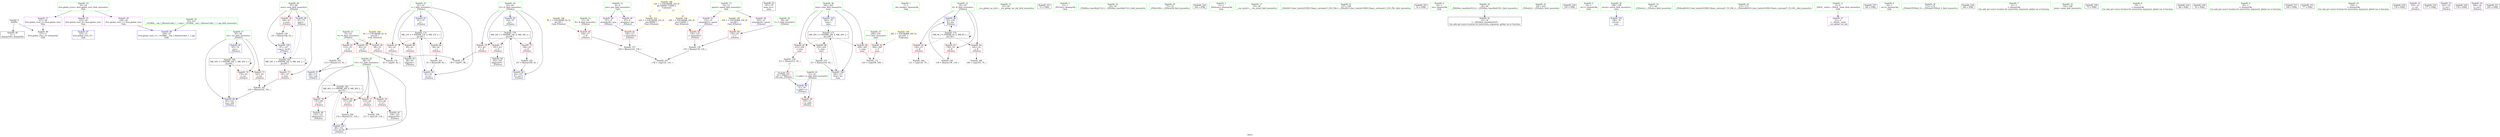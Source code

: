 digraph "SVFG" {
	label="SVFG";

	Node0x5556301c6730 [shape=record,color=grey,label="{NodeID: 0\nNullPtr}"];
	Node0x5556301c6730 -> Node0x5556301dcfa0[style=solid];
	Node0x5556301c6730 -> Node0x5556301e08e0[style=solid];
	Node0x5556301ed9d0 [shape=record,color=black,label="{NodeID: 180\nMR_16V_3 = PHI(MR_16V_5, MR_16V_2, )\npts\{66 \}\n}"];
	Node0x5556301ed9d0 -> Node0x5556301dfb80[style=dashed];
	Node0x5556301ed9d0 -> Node0x5556301dfc50[style=dashed];
	Node0x5556301ed9d0 -> Node0x5556301dd8f0[style=dashed];
	Node0x5556301ed9d0 -> Node0x5556301ed9d0[style=dashed];
	Node0x5556301dd750 [shape=record,color=blue,label="{NodeID: 97\n69\<--113\ni15\<--sub\n_Z5Solvei\n}"];
	Node0x5556301dd750 -> Node0x5556301ee3d0[style=dashed];
	Node0x5556301db990 [shape=record,color=green,label="{NodeID: 14\n20\<--24\nllvm.global_ctors\<--llvm.global_ctors_field_insensitive\nGlob }"];
	Node0x5556301db990 -> Node0x5556301dec50[style=solid];
	Node0x5556301db990 -> Node0x5556301ded50[style=solid];
	Node0x5556301db990 -> Node0x5556301dee50[style=solid];
	Node0x5556301e1080 [shape=record,color=yellow,style=double,label="{NodeID: 194\n24V_1 = ENCHI(MR_24V_0)\npts\{110000 \}\nFun[_Z5Solvei]}"];
	Node0x5556301e1080 -> Node0x5556301e02d0[style=dashed];
	Node0x5556301dc490 [shape=record,color=green,label="{NodeID: 28\n67\<--68\nnum\<--num_field_insensitive\n_Z5Solvei\n}"];
	Node0x5556301dc490 -> Node0x5556301dfd20[style=solid];
	Node0x5556301dc490 -> Node0x5556301dfdf0[style=solid];
	Node0x5556301dc490 -> Node0x5556301dd680[style=solid];
	Node0x5556301dc490 -> Node0x5556301dd9c0[style=solid];
	Node0x5556301dd1a0 [shape=record,color=black,label="{NodeID: 42\n197\<--79\nmain_ret\<--\nmain\n}"];
	Node0x5556301fa2e0 [shape=record,color=black,label="{NodeID: 222\n50 = PHI(213, )\n0th arg _Z5Solvei }"];
	Node0x5556301fa2e0 -> Node0x5556301e09e0[style=solid];
	Node0x5556301ded50 [shape=record,color=purple,label="{NodeID: 56\n226\<--20\nllvm.global_ctors_1\<--llvm.global_ctors\nGlob }"];
	Node0x5556301ded50 -> Node0x5556301e07e0[style=solid];
	Node0x5556301df910 [shape=record,color=red,label="{NodeID: 70\n97\<--63\n\<--i5\n_Z5Solvei\n}"];
	Node0x5556301df910 -> Node0x5556301e6740[style=solid];
	Node0x5556301e6140 [shape=record,color=grey,label="{NodeID: 167\n136 = cmp(129, 135, )\n}"];
	Node0x5556301e0470 [shape=record,color=red,label="{NodeID: 84\n208\<--202\n\<--step\nmain\n}"];
	Node0x5556301e0470 -> Node0x5556301e68c0[style=solid];
	Node0x5556301c6e20 [shape=record,color=green,label="{NodeID: 1\n7\<--1\n__dso_handle\<--dummyObj\nGlob }"];
	Node0x5556301eded0 [shape=record,color=black,label="{NodeID: 181\nMR_18V_3 = PHI(MR_18V_4, MR_18V_2, )\npts\{68 \}\n}"];
	Node0x5556301eded0 -> Node0x5556301dfd20[style=dashed];
	Node0x5556301eded0 -> Node0x5556301dfdf0[style=dashed];
	Node0x5556301eded0 -> Node0x5556301dd9c0[style=dashed];
	Node0x5556301eded0 -> Node0x5556301eded0[style=dashed];
	Node0x5556301dd820 [shape=record,color=blue,label="{NodeID: 98\n55\<--139\nK\<--dec\n_Z5Solvei\n}"];
	Node0x5556301dd820 -> Node0x5556301ed4d0[style=dashed];
	Node0x5556301dba20 [shape=record,color=green,label="{NodeID: 15\n25\<--26\n__cxx_global_var_init\<--__cxx_global_var_init_field_insensitive\n}"];
	Node0x5556301e1160 [shape=record,color=yellow,style=double,label="{NodeID: 195\n28V_1 = ENCHI(MR_28V_0)\npts\{201 \}\nFun[main]}"];
	Node0x5556301e1160 -> Node0x5556301e03a0[style=dashed];
	Node0x5556301dc560 [shape=record,color=green,label="{NodeID: 29\n69\<--70\ni15\<--i15_field_insensitive\n_Z5Solvei\n}"];
	Node0x5556301dc560 -> Node0x5556301dfec0[style=solid];
	Node0x5556301dc560 -> Node0x5556301dff90[style=solid];
	Node0x5556301dc560 -> Node0x5556301e0060[style=solid];
	Node0x5556301dc560 -> Node0x5556301e0130[style=solid];
	Node0x5556301dc560 -> Node0x5556301dd750[style=solid];
	Node0x5556301dc560 -> Node0x5556301dda90[style=solid];
	Node0x5556301dd270 [shape=record,color=black,label="{NodeID: 43\n86\<--85\nidxprom\<--\n_Z5Solvei\n}"];
	Node0x5556301fa9e0 [shape=record,color=black,label="{NodeID: 223\n72 = PHI()\n}"];
	Node0x5556301dee50 [shape=record,color=purple,label="{NodeID: 57\n227\<--20\nllvm.global_ctors_2\<--llvm.global_ctors\nGlob }"];
	Node0x5556301dee50 -> Node0x5556301e08e0[style=solid];
	Node0x5556301df9e0 [shape=record,color=red,label="{NodeID: 71\n101\<--63\n\<--i5\n_Z5Solvei\n}"];
	Node0x5556301df9e0 -> Node0x5556301dd340[style=solid];
	Node0x5556301e62c0 [shape=record,color=grey,label="{NodeID: 168\n166 = cmp(165, 79, )\n}"];
	Node0x5556301e0540 [shape=record,color=red,label="{NodeID: 85\n212\<--202\n\<--step\nmain\n}"];
	Node0x5556301e0540 -> Node0x5556301e53c0[style=solid];
	Node0x5556301c6a80 [shape=record,color=green,label="{NodeID: 2\n12\<--1\n_ZSt3cin\<--dummyObj\nGlob }"];
	Node0x5556301ee3d0 [shape=record,color=black,label="{NodeID: 182\nMR_20V_3 = PHI(MR_20V_4, MR_20V_2, )\npts\{70 \}\n}"];
	Node0x5556301ee3d0 -> Node0x5556301dfec0[style=dashed];
	Node0x5556301ee3d0 -> Node0x5556301dff90[style=dashed];
	Node0x5556301ee3d0 -> Node0x5556301e0060[style=dashed];
	Node0x5556301ee3d0 -> Node0x5556301e0130[style=dashed];
	Node0x5556301ee3d0 -> Node0x5556301dda90[style=dashed];
	Node0x5556301dd8f0 [shape=record,color=blue,label="{NodeID: 99\n65\<--143\nres\<--add\n_Z5Solvei\n}"];
	Node0x5556301dd8f0 -> Node0x5556301ed9d0[style=dashed];
	Node0x5556301dbab0 [shape=record,color=green,label="{NodeID: 16\n29\<--30\n_ZNSt8ios_base4InitC1Ev\<--_ZNSt8ios_base4InitC1Ev_field_insensitive\n}"];
	Node0x5556301dc630 [shape=record,color=green,label="{NodeID: 30\n73\<--74\n_ZNSirsERi\<--_ZNSirsERi_field_insensitive\n}"];
	Node0x5556301dd340 [shape=record,color=black,label="{NodeID: 44\n102\<--101\nidxprom9\<--\n_Z5Solvei\n}"];
	Node0x5556301fab40 [shape=record,color=black,label="{NodeID: 224\n104 = PHI()\n}"];
	Node0x5556301def50 [shape=record,color=red,label="{NodeID: 58\n159\<--51\n\<--tc.addr\n_Z5Solvei\n}"];
	Node0x5556301de3a0 [shape=record,color=grey,label="{NodeID: 155\n217 = Binary(216, 92, )\n}"];
	Node0x5556301de3a0 -> Node0x5556301ddd00[style=solid];
	Node0x5556301dfab0 [shape=record,color=red,label="{NodeID: 72\n106\<--63\n\<--i5\n_Z5Solvei\n}"];
	Node0x5556301dfab0 -> Node0x5556301e5e40[style=solid];
	Node0x5556301e6440 [shape=record,color=grey,label="{NodeID: 169\n117 = cmp(116, 118, )\n}"];
	Node0x5556301e0610 [shape=record,color=red,label="{NodeID: 86\n216\<--202\n\<--step\nmain\n}"];
	Node0x5556301e0610 -> Node0x5556301de3a0[style=solid];
	Node0x5556301c6b10 [shape=record,color=green,label="{NodeID: 3\n13\<--1\n_ZSt4cout\<--dummyObj\nGlob }"];
	Node0x5556301dd9c0 [shape=record,color=blue,label="{NodeID: 100\n67\<--147\nnum\<--inc26\n_Z5Solvei\n}"];
	Node0x5556301dd9c0 -> Node0x5556301eded0[style=dashed];
	Node0x5556301dbb40 [shape=record,color=green,label="{NodeID: 17\n35\<--36\n__cxa_atexit\<--__cxa_atexit_field_insensitive\n}"];
	Node0x5556301dc730 [shape=record,color=green,label="{NodeID: 31\n157\<--158\n_ZStlsISt11char_traitsIcEERSt13basic_ostreamIcT_ES5_PKc\<--_ZStlsISt11char_traitsIcEERSt13basic_ostreamIcT_ES5_PKc_field_insensitive\n}"];
	Node0x5556301dd410 [shape=record,color=black,label="{NodeID: 45\n126\<--125\nidxprom19\<--\n_Z5Solvei\n}"];
	Node0x5556301fac10 [shape=record,color=black,label="{NodeID: 225\n32 = PHI()\n}"];
	Node0x5556301df020 [shape=record,color=red,label="{NodeID: 59\n82\<--53\n\<--N\n_Z5Solvei\n}"];
	Node0x5556301df020 -> Node0x5556301e65c0[style=solid];
	Node0x5556301de520 [shape=record,color=grey,label="{NodeID: 156\n147 = Binary(146, 92, )\n}"];
	Node0x5556301de520 -> Node0x5556301dd9c0[style=solid];
	Node0x5556301dfb80 [shape=record,color=red,label="{NodeID: 73\n142\<--65\n\<--res\n_Z5Solvei\n}"];
	Node0x5556301dfb80 -> Node0x5556301e5840[style=solid];
	Node0x5556301e65c0 [shape=record,color=grey,label="{NodeID: 170\n83 = cmp(81, 82, )\n}"];
	Node0x5556301e06e0 [shape=record,color=blue,label="{NodeID: 87\n225\<--21\nllvm.global_ctors_0\<--\nGlob }"];
	Node0x5556301c6ba0 [shape=record,color=green,label="{NodeID: 4\n14\<--1\n.str\<--dummyObj\nGlob }"];
	Node0x5556301ef3f0 [shape=record,color=yellow,style=double,label="{NodeID: 184\n4V_1 = ENCHI(MR_4V_0)\npts\{54 \}\nFun[_Z5Solvei]}"];
	Node0x5556301ef3f0 -> Node0x5556301df020[style=dashed];
	Node0x5556301ef3f0 -> Node0x5556301df0f0[style=dashed];
	Node0x5556301ef3f0 -> Node0x5556301df1c0[style=dashed];
	Node0x5556301dda90 [shape=record,color=blue,label="{NodeID: 101\n69\<--152\ni15\<--dec29\n_Z5Solvei\n}"];
	Node0x5556301dda90 -> Node0x5556301ee3d0[style=dashed];
	Node0x5556301dbc10 [shape=record,color=green,label="{NodeID: 18\n34\<--40\n_ZNSt8ios_base4InitD1Ev\<--_ZNSt8ios_base4InitD1Ev_field_insensitive\n}"];
	Node0x5556301dbc10 -> Node0x5556301dd0a0[style=solid];
	Node0x5556301e1430 [shape=record,color=yellow,style=double,label="{NodeID: 198\n32V_1 = ENCHI(MR_32V_0)\npts\{90000 110000 \}\nFun[main]|{<s0>17|<s1>17}}"];
	Node0x5556301e1430:s0 -> Node0x5556301e0fa0[style=dashed,color=red];
	Node0x5556301e1430:s1 -> Node0x5556301e1080[style=dashed,color=red];
	Node0x5556301dc830 [shape=record,color=green,label="{NodeID: 32\n161\<--162\n_ZNSolsEi\<--_ZNSolsEi_field_insensitive\n}"];
	Node0x5556301dd4e0 [shape=record,color=black,label="{NodeID: 46\n132\<--131\nidxprom22\<--\n_Z5Solvei\n}"];
	Node0x5556301face0 [shape=record,color=black,label="{NodeID: 226\n156 = PHI()\n}"];
	Node0x5556301df0f0 [shape=record,color=red,label="{NodeID: 60\n98\<--53\n\<--N\n_Z5Solvei\n}"];
	Node0x5556301df0f0 -> Node0x5556301e6740[style=solid];
	Node0x5556301e5240 [shape=record,color=grey,label="{NodeID: 157\n129 = Binary(124, 128, )\n}"];
	Node0x5556301e5240 -> Node0x5556301e6140[style=solid];
	Node0x5556301dfc50 [shape=record,color=red,label="{NodeID: 74\n176\<--65\n\<--res\n_Z5Solvei\n}"];
	Node0x5556301e6740 [shape=record,color=grey,label="{NodeID: 171\n99 = cmp(97, 98, )\n}"];
	Node0x5556301e07e0 [shape=record,color=blue,label="{NodeID: 88\n226\<--22\nllvm.global_ctors_1\<--_GLOBAL__sub_I_MiminoCoder_1_1.cpp\nGlob }"];
	Node0x5556301db480 [shape=record,color=green,label="{NodeID: 5\n16\<--1\n.str.1\<--dummyObj\nGlob }"];
	Node0x5556301ddb60 [shape=record,color=blue,label="{NodeID: 102\n198\<--79\nretval\<--\nmain\n}"];
	Node0x5556301dbd10 [shape=record,color=green,label="{NodeID: 19\n47\<--48\n_Z5Solvei\<--_Z5Solvei_field_insensitive\n}"];
	Node0x5556301dc930 [shape=record,color=green,label="{NodeID: 33\n171\<--172\n_ZSt4endlIcSt11char_traitsIcEERSt13basic_ostreamIT_T0_ES6_\<--_ZSt4endlIcSt11char_traitsIcEERSt13basic_ostreamIT_T0_ES6__field_insensitive\n}"];
	Node0x5556301dd5b0 [shape=record,color=purple,label="{NodeID: 47\n31\<--4\n\<--_ZStL8__ioinit\n__cxx_global_var_init\n}"];
	Node0x5556301fae40 [shape=record,color=black,label="{NodeID: 227\n160 = PHI()\n}"];
	Node0x5556301df1c0 [shape=record,color=red,label="{NodeID: 61\n112\<--53\n\<--N\n_Z5Solvei\n}"];
	Node0x5556301df1c0 -> Node0x5556301e59c0[style=solid];
	Node0x5556301e53c0 [shape=record,color=grey,label="{NodeID: 158\n213 = Binary(212, 92, )\n|{<s0>17}}"];
	Node0x5556301e53c0:s0 -> Node0x5556301fa2e0[style=solid,color=red];
	Node0x5556301dfd20 [shape=record,color=red,label="{NodeID: 75\n141\<--67\n\<--num\n_Z5Solvei\n}"];
	Node0x5556301dfd20 -> Node0x5556301e5840[style=solid];
	Node0x5556301e68c0 [shape=record,color=grey,label="{NodeID: 172\n210 = cmp(208, 209, )\n}"];
	Node0x5556301e08e0 [shape=record,color=blue, style = dotted,label="{NodeID: 89\n227\<--3\nllvm.global_ctors_2\<--dummyVal\nGlob }"];
	Node0x5556301db510 [shape=record,color=green,label="{NodeID: 6\n18\<--1\n.str.2\<--dummyObj\nGlob }"];
	Node0x5556301ef5b0 [shape=record,color=yellow,style=double,label="{NodeID: 186\n8V_1 = ENCHI(MR_8V_0)\npts\{58 \}\nFun[_Z5Solvei]}"];
	Node0x5556301ef5b0 -> Node0x5556301df500[style=dashed];
	Node0x5556301ddc30 [shape=record,color=blue,label="{NodeID: 103\n202\<--79\nstep\<--\nmain\n}"];
	Node0x5556301ddc30 -> Node0x5556301eb6d0[style=dashed];
	Node0x5556301dbe10 [shape=record,color=green,label="{NodeID: 20\n51\<--52\ntc.addr\<--tc.addr_field_insensitive\n_Z5Solvei\n}"];
	Node0x5556301dbe10 -> Node0x5556301def50[style=solid];
	Node0x5556301dbe10 -> Node0x5556301e09e0[style=solid];
	Node0x5556301dca30 [shape=record,color=green,label="{NodeID: 34\n173\<--174\n_ZNSolsEPFRSoS_E\<--_ZNSolsEPFRSoS_E_field_insensitive\n}"];
	Node0x5556301de6a0 [shape=record,color=purple,label="{NodeID: 48\n87\<--8\narrayidx\<--pos\n_Z5Solvei\n}"];
	Node0x5556301faf40 [shape=record,color=black,label="{NodeID: 228\n164 = PHI()\n}"];
	Node0x5556301df290 [shape=record,color=red,label="{NodeID: 62\n120\<--55\n\<--K\n_Z5Solvei\n}"];
	Node0x5556301df290 -> Node0x5556301e5fc0[style=solid];
	Node0x5556301e5540 [shape=record,color=grey,label="{NodeID: 159\n135 = Binary(130, 134, )\n}"];
	Node0x5556301e5540 -> Node0x5556301e6140[style=solid];
	Node0x5556301dfdf0 [shape=record,color=red,label="{NodeID: 76\n146\<--67\n\<--num\n_Z5Solvei\n}"];
	Node0x5556301dfdf0 -> Node0x5556301de520[style=solid];
	Node0x5556301eb6d0 [shape=record,color=black,label="{NodeID: 173\nMR_30V_3 = PHI(MR_30V_4, MR_30V_2, )\npts\{203 \}\n}"];
	Node0x5556301eb6d0 -> Node0x5556301e0470[style=dashed];
	Node0x5556301eb6d0 -> Node0x5556301e0540[style=dashed];
	Node0x5556301eb6d0 -> Node0x5556301e0610[style=dashed];
	Node0x5556301eb6d0 -> Node0x5556301ddd00[style=dashed];
	Node0x5556301e09e0 [shape=record,color=blue,label="{NodeID: 90\n51\<--50\ntc.addr\<--tc\n_Z5Solvei\n}"];
	Node0x5556301e09e0 -> Node0x5556301def50[style=dashed];
	Node0x5556301db5a0 [shape=record,color=green,label="{NodeID: 7\n21\<--1\n\<--dummyObj\nCan only get source location for instruction, argument, global var or function.}"];
	Node0x5556301ef690 [shape=record,color=yellow,style=double,label="{NodeID: 187\n10V_1 = ENCHI(MR_10V_0)\npts\{60 \}\nFun[_Z5Solvei]}"];
	Node0x5556301ef690 -> Node0x5556301df5d0[style=dashed];
	Node0x5556301ddd00 [shape=record,color=blue,label="{NodeID: 104\n202\<--217\nstep\<--inc\nmain\n}"];
	Node0x5556301ddd00 -> Node0x5556301eb6d0[style=dashed];
	Node0x5556301dbee0 [shape=record,color=green,label="{NodeID: 21\n53\<--54\nN\<--N_field_insensitive\n_Z5Solvei\n}"];
	Node0x5556301dbee0 -> Node0x5556301df020[style=solid];
	Node0x5556301dbee0 -> Node0x5556301df0f0[style=solid];
	Node0x5556301dbee0 -> Node0x5556301df1c0[style=solid];
	Node0x5556301dcb30 [shape=record,color=green,label="{NodeID: 35\n195\<--196\nmain\<--main_field_insensitive\n}"];
	Node0x5556301de770 [shape=record,color=purple,label="{NodeID: 49\n127\<--8\narrayidx20\<--pos\n_Z5Solvei\n}"];
	Node0x5556301de770 -> Node0x5556301e0200[style=solid];
	Node0x5556301fb010 [shape=record,color=black,label="{NodeID: 229\n75 = PHI()\n}"];
	Node0x5556301df360 [shape=record,color=red,label="{NodeID: 63\n138\<--55\n\<--K\n_Z5Solvei\n}"];
	Node0x5556301df360 -> Node0x5556301e56c0[style=solid];
	Node0x5556301e56c0 [shape=record,color=grey,label="{NodeID: 160\n139 = Binary(138, 118, )\n}"];
	Node0x5556301e56c0 -> Node0x5556301dd820[style=solid];
	Node0x5556301dfec0 [shape=record,color=red,label="{NodeID: 77\n116\<--69\n\<--i15\n_Z5Solvei\n}"];
	Node0x5556301dfec0 -> Node0x5556301e6440[style=solid];
	Node0x5556301ebbd0 [shape=record,color=black,label="{NodeID: 174\nMR_12V_3 = PHI(MR_12V_4, MR_12V_2, )\npts\{62 \}\n}"];
	Node0x5556301ebbd0 -> Node0x5556301df6a0[style=dashed];
	Node0x5556301ebbd0 -> Node0x5556301df770[style=dashed];
	Node0x5556301ebbd0 -> Node0x5556301df840[style=dashed];
	Node0x5556301ebbd0 -> Node0x5556301e0b80[style=dashed];
	Node0x5556301e0ab0 [shape=record,color=blue,label="{NodeID: 91\n61\<--79\ni\<--\n_Z5Solvei\n}"];
	Node0x5556301e0ab0 -> Node0x5556301ebbd0[style=dashed];
	Node0x5556301db630 [shape=record,color=green,label="{NodeID: 8\n79\<--1\n\<--dummyObj\nCan only get source location for instruction, argument, global var or function.}"];
	Node0x5556301dbfb0 [shape=record,color=green,label="{NodeID: 22\n55\<--56\nK\<--K_field_insensitive\n_Z5Solvei\n}"];
	Node0x5556301dbfb0 -> Node0x5556301df290[style=solid];
	Node0x5556301dbfb0 -> Node0x5556301df360[style=solid];
	Node0x5556301dbfb0 -> Node0x5556301df430[style=solid];
	Node0x5556301dbfb0 -> Node0x5556301dd820[style=solid];
	Node0x5556301dcc30 [shape=record,color=green,label="{NodeID: 36\n198\<--199\nretval\<--retval_field_insensitive\nmain\n}"];
	Node0x5556301dcc30 -> Node0x5556301ddb60[style=solid];
	Node0x55562ffd6c60 [shape=record,color=black,label="{NodeID: 216\n88 = PHI()\n}"];
	Node0x5556301de840 [shape=record,color=purple,label="{NodeID: 50\n103\<--10\narrayidx10\<--speed\n_Z5Solvei\n}"];
	Node0x5556301fb140 [shape=record,color=black,label="{NodeID: 230\n76 = PHI()\n}"];
	Node0x5556301df430 [shape=record,color=red,label="{NodeID: 64\n165\<--55\n\<--K\n_Z5Solvei\n}"];
	Node0x5556301df430 -> Node0x5556301e62c0[style=solid];
	Node0x5556301e5840 [shape=record,color=grey,label="{NodeID: 161\n143 = Binary(142, 141, )\n}"];
	Node0x5556301e5840 -> Node0x5556301dd8f0[style=solid];
	Node0x5556301dff90 [shape=record,color=red,label="{NodeID: 78\n125\<--69\n\<--i15\n_Z5Solvei\n}"];
	Node0x5556301dff90 -> Node0x5556301dd410[style=solid];
	Node0x5556301e0b80 [shape=record,color=blue,label="{NodeID: 92\n61\<--91\ni\<--inc\n_Z5Solvei\n}"];
	Node0x5556301e0b80 -> Node0x5556301ebbd0[style=dashed];
	Node0x5556301db6c0 [shape=record,color=green,label="{NodeID: 9\n92\<--1\n\<--dummyObj\nCan only get source location for instruction, argument, global var or function.}"];
	Node0x5556301dc080 [shape=record,color=green,label="{NodeID: 23\n57\<--58\nB\<--B_field_insensitive\n_Z5Solvei\n}"];
	Node0x5556301dc080 -> Node0x5556301df500[style=solid];
	Node0x5556301dcd00 [shape=record,color=green,label="{NodeID: 37\n200\<--201\nT\<--T_field_insensitive\nmain\n}"];
	Node0x5556301dcd00 -> Node0x5556301e03a0[style=solid];
	Node0x5556301f9460 [shape=record,color=black,label="{NodeID: 217\n169 = PHI()\n}"];
	Node0x5556301de910 [shape=record,color=purple,label="{NodeID: 51\n133\<--10\narrayidx23\<--speed\n_Z5Solvei\n}"];
	Node0x5556301de910 -> Node0x5556301e02d0[style=solid];
	Node0x5556301fb240 [shape=record,color=black,label="{NodeID: 231\n77 = PHI()\n}"];
	Node0x5556301df500 [shape=record,color=red,label="{NodeID: 65\n124\<--57\n\<--B\n_Z5Solvei\n}"];
	Node0x5556301df500 -> Node0x5556301e5240[style=solid];
	Node0x5556301e59c0 [shape=record,color=grey,label="{NodeID: 162\n113 = Binary(112, 92, )\n}"];
	Node0x5556301e59c0 -> Node0x5556301dd750[style=solid];
	Node0x5556301e0060 [shape=record,color=red,label="{NodeID: 79\n131\<--69\n\<--i15\n_Z5Solvei\n}"];
	Node0x5556301e0060 -> Node0x5556301dd4e0[style=solid];
	Node0x5556301e0c50 [shape=record,color=blue,label="{NodeID: 93\n63\<--79\ni5\<--\n_Z5Solvei\n}"];
	Node0x5556301e0c50 -> Node0x5556301ecfd0[style=dashed];
	Node0x5556301db750 [shape=record,color=green,label="{NodeID: 10\n118\<--1\n\<--dummyObj\nCan only get source location for instruction, argument, global var or function.}"];
	Node0x5556301dc150 [shape=record,color=green,label="{NodeID: 24\n59\<--60\nT\<--T_field_insensitive\n_Z5Solvei\n}"];
	Node0x5556301dc150 -> Node0x5556301df5d0[style=solid];
	Node0x5556301dcdd0 [shape=record,color=green,label="{NodeID: 38\n202\<--203\nstep\<--step_field_insensitive\nmain\n}"];
	Node0x5556301dcdd0 -> Node0x5556301e0470[style=solid];
	Node0x5556301dcdd0 -> Node0x5556301e0540[style=solid];
	Node0x5556301dcdd0 -> Node0x5556301e0610[style=solid];
	Node0x5556301dcdd0 -> Node0x5556301ddc30[style=solid];
	Node0x5556301dcdd0 -> Node0x5556301ddd00[style=solid];
	Node0x5556301f9f40 [shape=record,color=black,label="{NodeID: 218\n170 = PHI()\n}"];
	Node0x5556301de9e0 [shape=record,color=purple,label="{NodeID: 52\n155\<--14\n\<--.str\n_Z5Solvei\n}"];
	Node0x5556301df5d0 [shape=record,color=red,label="{NodeID: 66\n130\<--59\n\<--T\n_Z5Solvei\n}"];
	Node0x5556301df5d0 -> Node0x5556301e5540[style=solid];
	Node0x5556301e5b40 [shape=record,color=grey,label="{NodeID: 163\n91 = Binary(90, 92, )\n}"];
	Node0x5556301e5b40 -> Node0x5556301e0b80[style=solid];
	Node0x5556301e0130 [shape=record,color=red,label="{NodeID: 80\n151\<--69\n\<--i15\n_Z5Solvei\n}"];
	Node0x5556301e0130 -> Node0x5556301e5cc0[style=solid];
	Node0x5556301e0d20 [shape=record,color=blue,label="{NodeID: 94\n63\<--107\ni5\<--inc13\n_Z5Solvei\n}"];
	Node0x5556301e0d20 -> Node0x5556301ecfd0[style=dashed];
	Node0x5556301db7e0 [shape=record,color=green,label="{NodeID: 11\n4\<--6\n_ZStL8__ioinit\<--_ZStL8__ioinit_field_insensitive\nGlob }"];
	Node0x5556301db7e0 -> Node0x5556301dd5b0[style=solid];
	Node0x5556301dc220 [shape=record,color=green,label="{NodeID: 25\n61\<--62\ni\<--i_field_insensitive\n_Z5Solvei\n}"];
	Node0x5556301dc220 -> Node0x5556301df6a0[style=solid];
	Node0x5556301dc220 -> Node0x5556301df770[style=solid];
	Node0x5556301dc220 -> Node0x5556301df840[style=solid];
	Node0x5556301dc220 -> Node0x5556301e0ab0[style=solid];
	Node0x5556301dc220 -> Node0x5556301e0b80[style=solid];
	Node0x5556301dcea0 [shape=record,color=green,label="{NodeID: 39\n22\<--221\n_GLOBAL__sub_I_MiminoCoder_1_1.cpp\<--_GLOBAL__sub_I_MiminoCoder_1_1.cpp_field_insensitive\n}"];
	Node0x5556301dcea0 -> Node0x5556301e07e0[style=solid];
	Node0x5556301fa010 [shape=record,color=black,label="{NodeID: 219\n177 = PHI()\n}"];
	Node0x5556301deab0 [shape=record,color=purple,label="{NodeID: 53\n163\<--16\n\<--.str.1\n_Z5Solvei\n}"];
	Node0x5556301df6a0 [shape=record,color=red,label="{NodeID: 67\n81\<--61\n\<--i\n_Z5Solvei\n}"];
	Node0x5556301df6a0 -> Node0x5556301e65c0[style=solid];
	Node0x5556301e5cc0 [shape=record,color=grey,label="{NodeID: 164\n152 = Binary(151, 118, )\n}"];
	Node0x5556301e5cc0 -> Node0x5556301dda90[style=solid];
	Node0x5556301e0200 [shape=record,color=red,label="{NodeID: 81\n128\<--127\n\<--arrayidx20\n_Z5Solvei\n}"];
	Node0x5556301e0200 -> Node0x5556301e5240[style=solid];
	Node0x5556301ecfd0 [shape=record,color=black,label="{NodeID: 178\nMR_14V_3 = PHI(MR_14V_4, MR_14V_2, )\npts\{64 \}\n}"];
	Node0x5556301ecfd0 -> Node0x5556301df910[style=dashed];
	Node0x5556301ecfd0 -> Node0x5556301df9e0[style=dashed];
	Node0x5556301ecfd0 -> Node0x5556301dfab0[style=dashed];
	Node0x5556301ecfd0 -> Node0x5556301e0d20[style=dashed];
	Node0x5556301e0df0 [shape=record,color=blue,label="{NodeID: 95\n65\<--79\nres\<--\n_Z5Solvei\n}"];
	Node0x5556301e0df0 -> Node0x5556301ed9d0[style=dashed];
	Node0x5556301db870 [shape=record,color=green,label="{NodeID: 12\n8\<--9\npos\<--pos_field_insensitive\nGlob }"];
	Node0x5556301db870 -> Node0x5556301de6a0[style=solid];
	Node0x5556301db870 -> Node0x5556301de770[style=solid];
	Node0x5556301dc2f0 [shape=record,color=green,label="{NodeID: 26\n63\<--64\ni5\<--i5_field_insensitive\n_Z5Solvei\n}"];
	Node0x5556301dc2f0 -> Node0x5556301df910[style=solid];
	Node0x5556301dc2f0 -> Node0x5556301df9e0[style=solid];
	Node0x5556301dc2f0 -> Node0x5556301dfab0[style=solid];
	Node0x5556301dc2f0 -> Node0x5556301e0c50[style=solid];
	Node0x5556301dc2f0 -> Node0x5556301e0d20[style=solid];
	Node0x5556301dcfa0 [shape=record,color=black,label="{NodeID: 40\n2\<--3\ndummyVal\<--dummyVal\n}"];
	Node0x5556301fa140 [shape=record,color=black,label="{NodeID: 220\n178 = PHI()\n}"];
	Node0x5556301deb80 [shape=record,color=purple,label="{NodeID: 54\n168\<--18\n\<--.str.2\n_Z5Solvei\n}"];
	Node0x5556301df770 [shape=record,color=red,label="{NodeID: 68\n85\<--61\n\<--i\n_Z5Solvei\n}"];
	Node0x5556301df770 -> Node0x5556301dd270[style=solid];
	Node0x5556301e5e40 [shape=record,color=grey,label="{NodeID: 165\n107 = Binary(106, 92, )\n}"];
	Node0x5556301e5e40 -> Node0x5556301e0d20[style=solid];
	Node0x5556301e02d0 [shape=record,color=red,label="{NodeID: 82\n134\<--133\n\<--arrayidx23\n_Z5Solvei\n}"];
	Node0x5556301e02d0 -> Node0x5556301e5540[style=solid];
	Node0x5556301ed4d0 [shape=record,color=black,label="{NodeID: 179\nMR_6V_2 = PHI(MR_6V_4, MR_6V_1, )\npts\{56 \}\n}"];
	Node0x5556301ed4d0 -> Node0x5556301df290[style=dashed];
	Node0x5556301ed4d0 -> Node0x5556301df360[style=dashed];
	Node0x5556301ed4d0 -> Node0x5556301df430[style=dashed];
	Node0x5556301ed4d0 -> Node0x5556301dd820[style=dashed];
	Node0x5556301ed4d0 -> Node0x5556301ed4d0[style=dashed];
	Node0x5556301dd680 [shape=record,color=blue,label="{NodeID: 96\n67\<--79\nnum\<--\n_Z5Solvei\n}"];
	Node0x5556301dd680 -> Node0x5556301eded0[style=dashed];
	Node0x5556301db900 [shape=record,color=green,label="{NodeID: 13\n10\<--11\nspeed\<--speed_field_insensitive\nGlob }"];
	Node0x5556301db900 -> Node0x5556301de840[style=solid];
	Node0x5556301db900 -> Node0x5556301de910[style=solid];
	Node0x5556301e0fa0 [shape=record,color=yellow,style=double,label="{NodeID: 193\n22V_1 = ENCHI(MR_22V_0)\npts\{90000 \}\nFun[_Z5Solvei]}"];
	Node0x5556301e0fa0 -> Node0x5556301e0200[style=dashed];
	Node0x5556301dc3c0 [shape=record,color=green,label="{NodeID: 27\n65\<--66\nres\<--res_field_insensitive\n_Z5Solvei\n}"];
	Node0x5556301dc3c0 -> Node0x5556301dfb80[style=solid];
	Node0x5556301dc3c0 -> Node0x5556301dfc50[style=solid];
	Node0x5556301dc3c0 -> Node0x5556301e0df0[style=solid];
	Node0x5556301dc3c0 -> Node0x5556301dd8f0[style=solid];
	Node0x5556301dd0a0 [shape=record,color=black,label="{NodeID: 41\n33\<--34\n\<--_ZNSt8ios_base4InitD1Ev\nCan only get source location for instruction, argument, global var or function.}"];
	Node0x5556301fa210 [shape=record,color=black,label="{NodeID: 221\n205 = PHI()\n}"];
	Node0x5556301dec50 [shape=record,color=purple,label="{NodeID: 55\n225\<--20\nllvm.global_ctors_0\<--llvm.global_ctors\nGlob }"];
	Node0x5556301dec50 -> Node0x5556301e06e0[style=solid];
	Node0x5556301df840 [shape=record,color=red,label="{NodeID: 69\n90\<--61\n\<--i\n_Z5Solvei\n}"];
	Node0x5556301df840 -> Node0x5556301e5b40[style=solid];
	Node0x5556301e5fc0 [shape=record,color=grey,label="{NodeID: 166\n121 = cmp(120, 79, )\n}"];
	Node0x5556301e03a0 [shape=record,color=red,label="{NodeID: 83\n209\<--200\n\<--T\nmain\n}"];
	Node0x5556301e03a0 -> Node0x5556301e68c0[style=solid];
}
